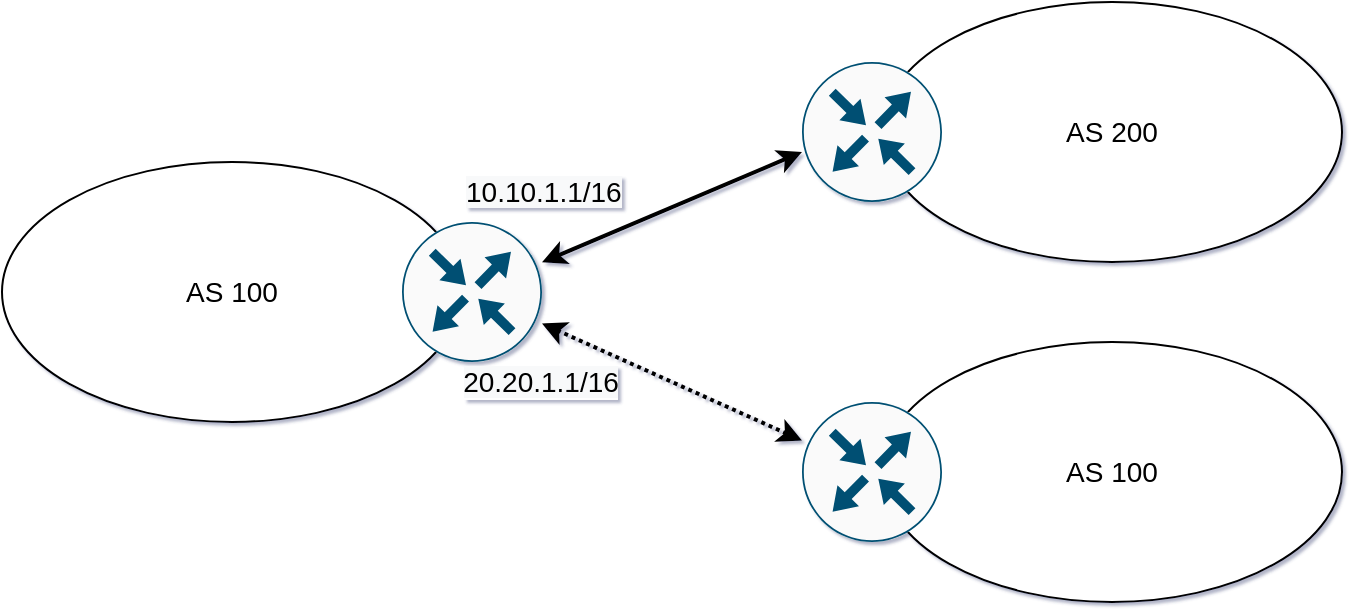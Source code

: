 <mxfile version="15.4.0" type="device"><diagram id="I37cAzbNSjv8Qv7yajFW" name="Страница 1"><mxGraphModel dx="1106" dy="892" grid="1" gridSize="10" guides="1" tooltips="1" connect="1" arrows="1" fold="1" page="1" pageScale="1" pageWidth="1169" pageHeight="827" background="none" math="0" shadow="1"><root><mxCell id="0"/><mxCell id="1" parent="0"/><mxCell id="3lFRnItboc-1sjRnF9wT-4" value="&lt;font style=&quot;font-size: 14px&quot;&gt;AS 100&lt;br&gt;&lt;/font&gt;" style="ellipse;whiteSpace=wrap;html=1;" vertex="1" parent="1"><mxGeometry x="160" y="110" width="230" height="130" as="geometry"/></mxCell><mxCell id="3lFRnItboc-1sjRnF9wT-12" style="rounded=0;orthogonalLoop=1;jettySize=auto;html=1;entryX=0;entryY=0.643;entryDx=0;entryDy=0;entryPerimeter=0;strokeWidth=2;startArrow=classic;startFill=1;" edge="1" parent="1" source="3lFRnItboc-1sjRnF9wT-5" target="3lFRnItboc-1sjRnF9wT-9"><mxGeometry relative="1" as="geometry"/></mxCell><mxCell id="3lFRnItboc-1sjRnF9wT-13" style="edgeStyle=none;rounded=0;orthogonalLoop=1;jettySize=auto;html=1;startArrow=classic;startFill=1;strokeWidth=2;dashed=1;dashPattern=1 1;" edge="1" parent="1" source="3lFRnItboc-1sjRnF9wT-5" target="3lFRnItboc-1sjRnF9wT-11"><mxGeometry relative="1" as="geometry"/></mxCell><mxCell id="3lFRnItboc-1sjRnF9wT-15" value="&lt;span style=&quot;font-size: 14px ; background-color: rgb(248 , 249 , 250)&quot;&gt;20.20.1.1/16&lt;/span&gt;" style="edgeLabel;html=1;align=center;verticalAlign=middle;resizable=0;points=[];" vertex="1" connectable="0" parent="3lFRnItboc-1sjRnF9wT-13"><mxGeometry x="-0.151" relative="1" as="geometry"><mxPoint x="-56" y="4" as="offset"/></mxGeometry></mxCell><mxCell id="3lFRnItboc-1sjRnF9wT-5" value="" style="points=[[0.5,0,0],[1,0.5,0],[0.5,1,0],[0,0.5,0],[0.145,0.145,0],[0.856,0.145,0],[0.855,0.856,0],[0.145,0.855,0]];verticalLabelPosition=bottom;html=1;verticalAlign=top;aspect=fixed;align=center;pointerEvents=1;shape=mxgraph.cisco19.rect;prIcon=router;fillColor=#FAFAFA;strokeColor=#005073;" vertex="1" parent="1"><mxGeometry x="360" y="140" width="70" height="70" as="geometry"/></mxCell><mxCell id="3lFRnItboc-1sjRnF9wT-8" value="&lt;font style=&quot;font-size: 14px&quot;&gt;AS 200&lt;br&gt;&lt;/font&gt;" style="ellipse;whiteSpace=wrap;html=1;" vertex="1" parent="1"><mxGeometry x="600" y="30" width="230" height="130" as="geometry"/></mxCell><mxCell id="3lFRnItboc-1sjRnF9wT-9" value="" style="points=[[0.5,0,0],[1,0.5,0],[0.5,1,0],[0,0.5,0],[0.145,0.145,0],[0.856,0.145,0],[0.855,0.856,0],[0.145,0.855,0]];verticalLabelPosition=bottom;html=1;verticalAlign=top;aspect=fixed;align=center;pointerEvents=1;shape=mxgraph.cisco19.rect;prIcon=router;fillColor=#FAFAFA;strokeColor=#005073;" vertex="1" parent="1"><mxGeometry x="560" y="60" width="70" height="70" as="geometry"/></mxCell><mxCell id="3lFRnItboc-1sjRnF9wT-10" value="&lt;font style=&quot;font-size: 14px&quot;&gt;AS 100&lt;br&gt;&lt;/font&gt;" style="ellipse;whiteSpace=wrap;html=1;" vertex="1" parent="1"><mxGeometry x="600" y="200" width="230" height="130" as="geometry"/></mxCell><mxCell id="3lFRnItboc-1sjRnF9wT-11" value="" style="points=[[0.5,0,0],[1,0.5,0],[0.5,1,0],[0,0.5,0],[0.145,0.145,0],[0.856,0.145,0],[0.855,0.856,0],[0.145,0.855,0]];verticalLabelPosition=bottom;html=1;verticalAlign=top;aspect=fixed;align=center;pointerEvents=1;shape=mxgraph.cisco19.rect;prIcon=router;fillColor=#FAFAFA;strokeColor=#005073;" vertex="1" parent="1"><mxGeometry x="560" y="230" width="70" height="70" as="geometry"/></mxCell><mxCell id="3lFRnItboc-1sjRnF9wT-16" value="&lt;span style=&quot;color: rgb(0 , 0 , 0) ; font-family: &amp;#34;helvetica&amp;#34; ; font-size: 14px ; font-style: normal ; font-weight: 400 ; letter-spacing: normal ; text-align: center ; text-indent: 0px ; text-transform: none ; word-spacing: 0px ; background-color: rgb(248 , 249 , 250) ; display: inline ; float: none&quot;&gt;10.10.1.1/16&lt;/span&gt;" style="text;whiteSpace=wrap;html=1;" vertex="1" parent="1"><mxGeometry x="390" y="110" width="110" height="30" as="geometry"/></mxCell></root></mxGraphModel></diagram></mxfile>